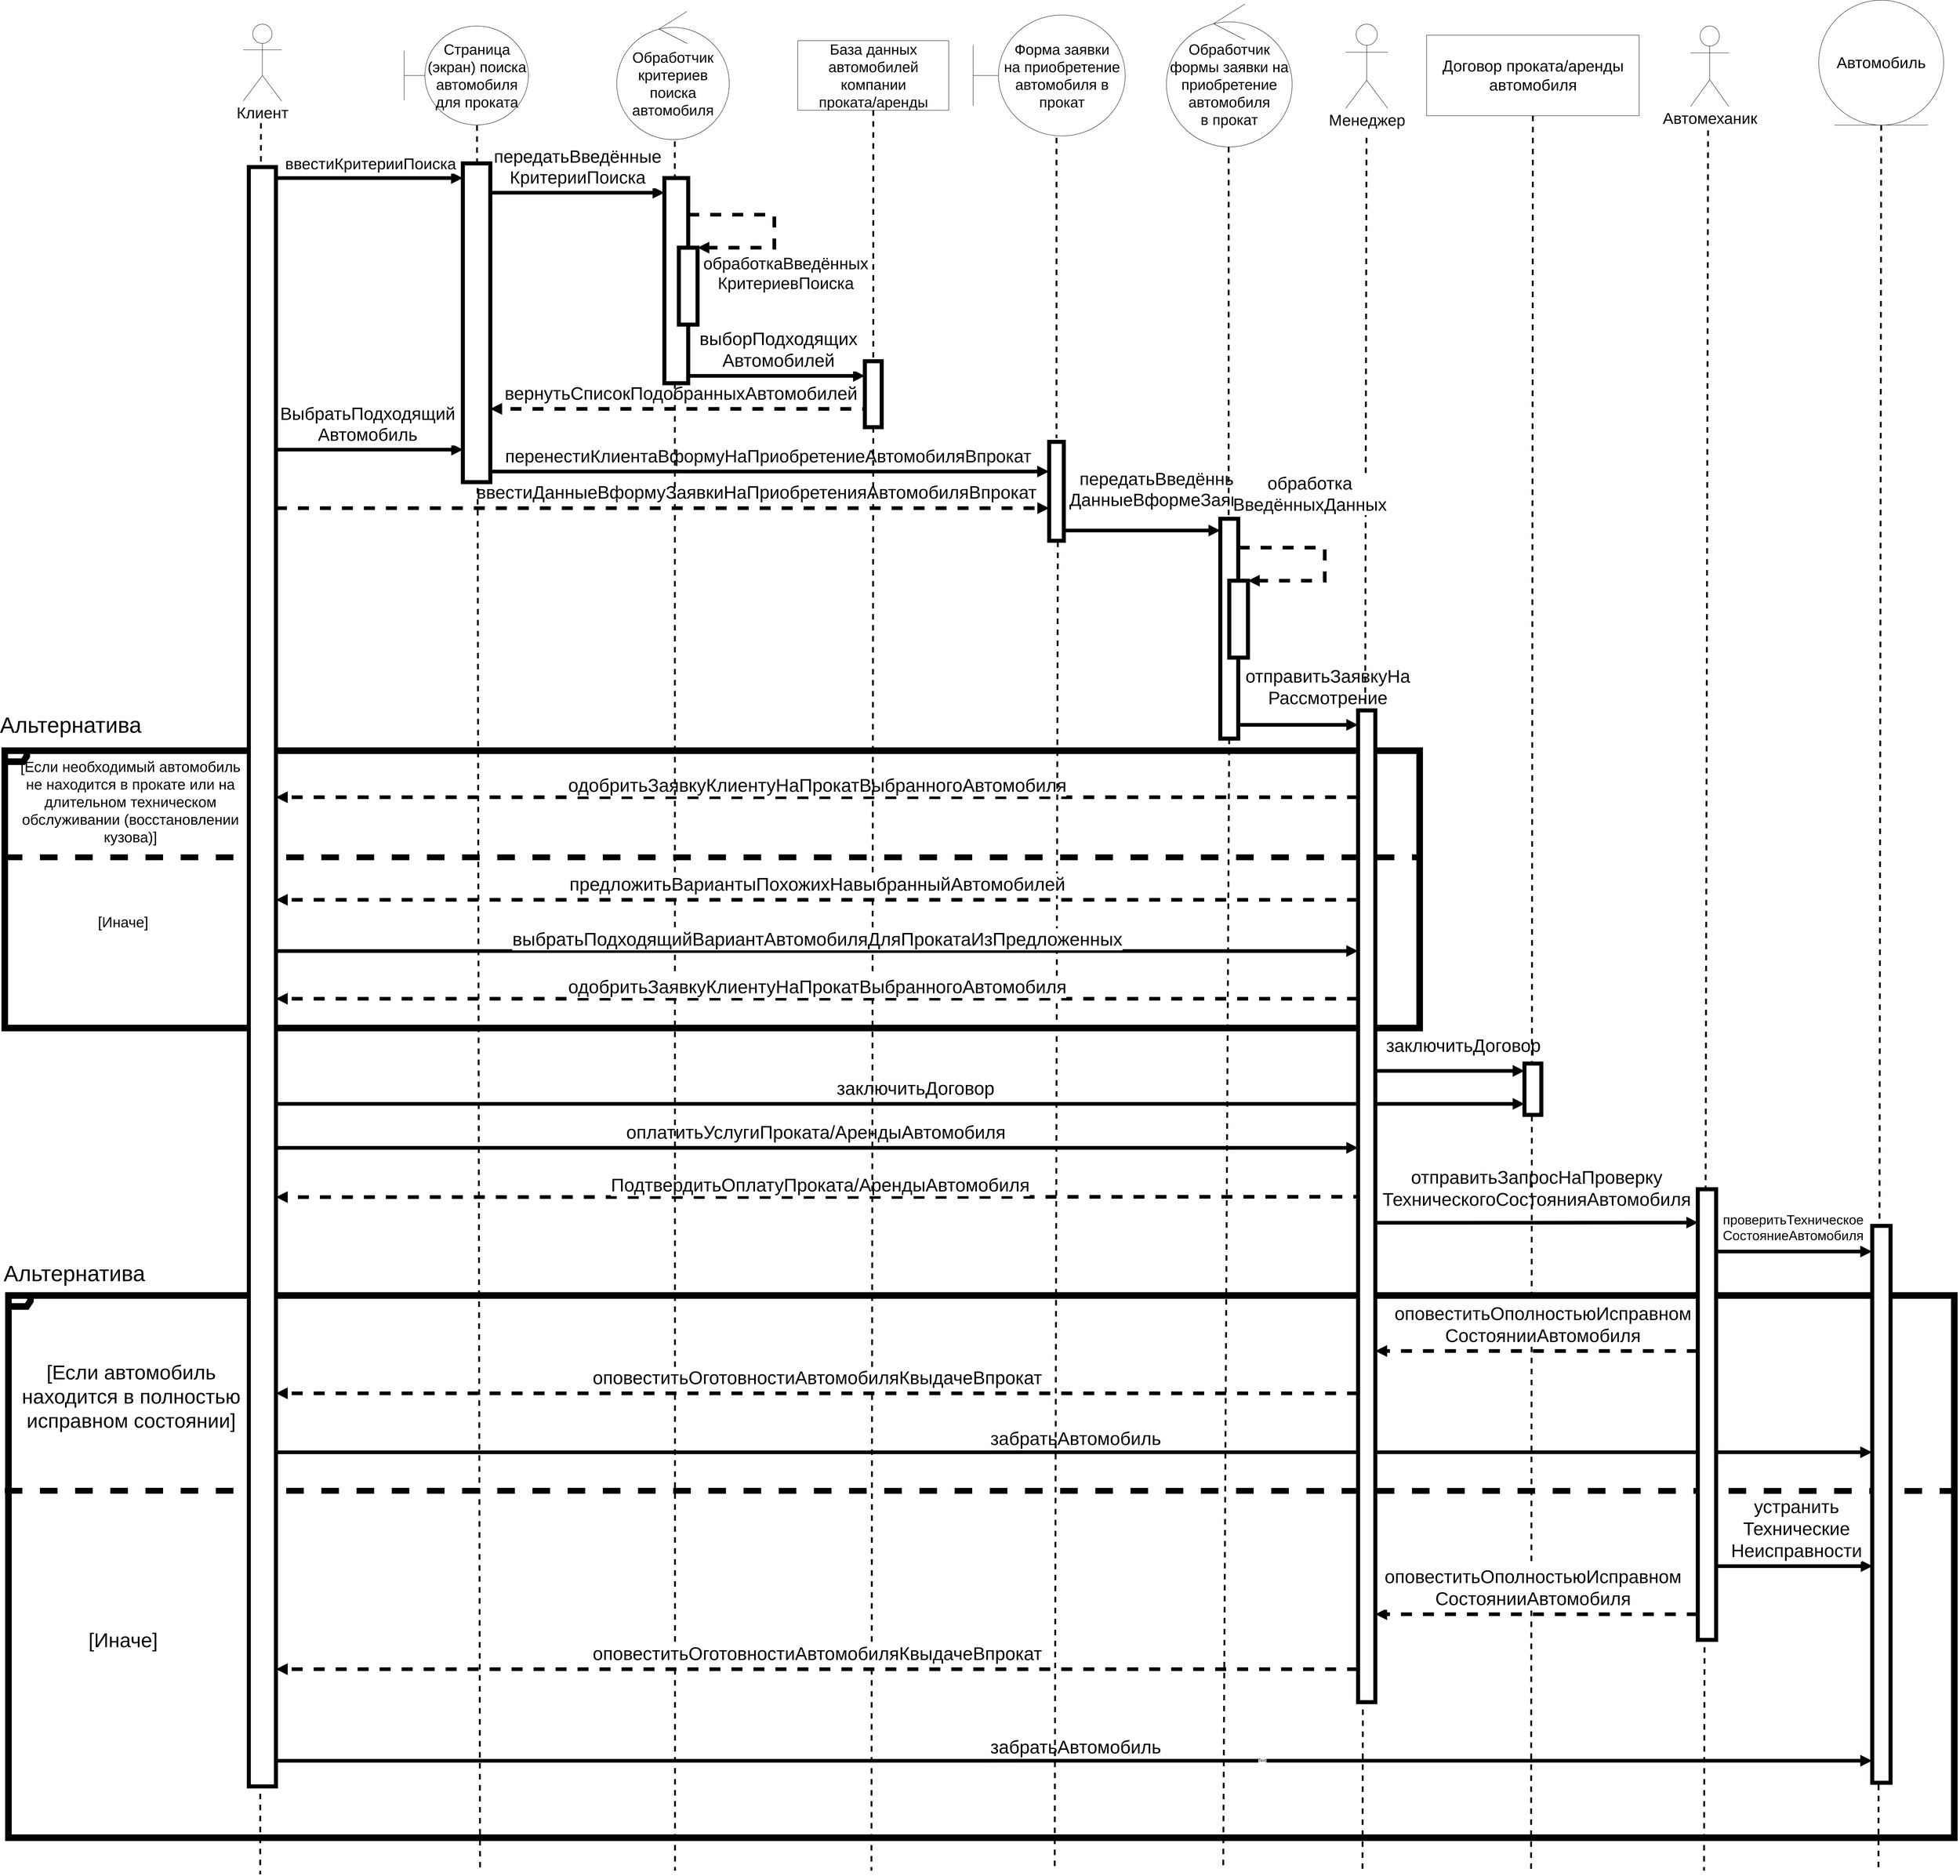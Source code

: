 <mxfile version="11.3.0" type="device" pages="1"><diagram id="gX1VoR7x7VAlLHODaygQ" name="Страница 1"><mxGraphModel dx="5167" dy="3719" grid="1" gridSize="10" guides="1" tooltips="1" connect="1" arrows="1" fold="1" page="1" pageScale="1" pageWidth="827" pageHeight="1169" math="0" shadow="0"><root><mxCell id="0"/><mxCell id="1" parent="0"/><mxCell id="f2EjbHFri4rJf8i0ut6s-56" value="" style="shape=umlFrame;whiteSpace=wrap;html=1;shadow=0;labelBackgroundColor=none;strokeWidth=18;fontSize=24;align=center;" parent="1" vertex="1"><mxGeometry x="-790" y="3310" width="5310" height="1480" as="geometry"/></mxCell><mxCell id="f2EjbHFri4rJf8i0ut6s-41" value="&lt;font style=&quot;font-size: 50px&quot;&gt;забратьАвтомобиль&lt;/font&gt;" style="html=1;verticalAlign=bottom;endArrow=block;strokeWidth=10;entryX=0;entryY=0.927;entryDx=0;entryDy=0;entryPerimeter=0;" parent="1" edge="1"><mxGeometry x="0.002" y="5" width="80" relative="1" as="geometry"><mxPoint x="-60" y="4580" as="sourcePoint"/><mxPoint x="4295.5" y="4579.849" as="targetPoint"/><Array as="points"><mxPoint x="230" y="4580"/></Array><mxPoint as="offset"/></mxGeometry></mxCell><mxCell id="-R9rkraYXA0kACGz4MSM-13" value="Text" style="text;html=1;resizable=0;points=[];align=center;verticalAlign=middle;labelBackgroundColor=#ffffff;" parent="f2EjbHFri4rJf8i0ut6s-41" vertex="1" connectable="0"><mxGeometry x="0.235" y="1" relative="1" as="geometry"><mxPoint x="1" as="offset"/></mxGeometry></mxCell><mxCell id="-R9rkraYXA0kACGz4MSM-12" value="&lt;font style=&quot;font-size: 50px&quot;&gt;забратьАвтомобиль&lt;/font&gt;" style="html=1;verticalAlign=bottom;endArrow=block;strokeWidth=10;entryX=0;entryY=0.927;entryDx=0;entryDy=0;entryPerimeter=0;" parent="1" edge="1"><mxGeometry x="0.002" y="5" width="80" relative="1" as="geometry"><mxPoint x="-60" y="3738" as="sourcePoint"/><mxPoint x="4295.5" y="3737.849" as="targetPoint"/><Array as="points"><mxPoint x="230" y="3738"/></Array><mxPoint as="offset"/></mxGeometry></mxCell><mxCell id="f2EjbHFri4rJf8i0ut6s-44" value="" style="shape=umlFrame;whiteSpace=wrap;html=1;strokeWidth=18;perimeterSpacing=0;align=center;fontSize=24;verticalAlign=middle;spacingTop=2;spacing=2;fontStyle=0;labelBackgroundColor=none;labelBorderColor=none;shadow=0;" parent="1" vertex="1"><mxGeometry x="-800" y="1823" width="3861" height="757" as="geometry"/></mxCell><mxCell id="PE_EPqYZ7Q-n4IBTrRWY-9" value="&lt;font style=&quot;font-size: 43px&quot;&gt;ввестиКритерииПоиска&lt;/font&gt;" style="html=1;verticalAlign=bottom;endArrow=block;strokeWidth=10;" parent="1" source="f2EjbHFri4rJf8i0ut6s-106" target="f2EjbHFri4rJf8i0ut6s-79" edge="1"><mxGeometry x="0.051" y="14" width="80" relative="1" as="geometry"><mxPoint y="260" as="sourcePoint"/><mxPoint x="490" y="260" as="targetPoint"/><Array as="points"><mxPoint x="250" y="260"/></Array><mxPoint x="-10" y="4" as="offset"/></mxGeometry></mxCell><mxCell id="PE_EPqYZ7Q-n4IBTrRWY-16" value="&lt;font style=&quot;font-size: 49px&quot;&gt;выборПодходящих&lt;br&gt;Автомобилей&lt;/font&gt;" style="html=1;verticalAlign=bottom;endArrow=block;strokeWidth=10;" parent="1" target="f2EjbHFri4rJf8i0ut6s-81" edge="1"><mxGeometry x="0.024" y="10" width="80" relative="1" as="geometry"><mxPoint x="1060" y="800" as="sourcePoint"/><mxPoint x="1570" y="800" as="targetPoint"/><Array as="points"><mxPoint x="1209.5" y="800"/></Array><mxPoint x="1" as="offset"/></mxGeometry></mxCell><mxCell id="PE_EPqYZ7Q-n4IBTrRWY-18" value="&lt;font style=&quot;font-size: 48px&quot;&gt;передатьВведённые&lt;br&gt;КритерииПоиска&lt;/font&gt;" style="html=1;verticalAlign=bottom;endArrow=block;strokeWidth=10;" parent="1" target="f2EjbHFri4rJf8i0ut6s-80" edge="1"><mxGeometry x="-0.008" y="10" width="80" relative="1" as="geometry"><mxPoint x="530" y="300" as="sourcePoint"/><mxPoint x="1030.0" y="300" as="targetPoint"/><Array as="points"><mxPoint x="660" y="300"/></Array><mxPoint as="offset"/></mxGeometry></mxCell><mxCell id="PE_EPqYZ7Q-n4IBTrRWY-21" value="&lt;font style=&quot;font-size: 49px&quot;&gt;вернутьСписокПодобранныхАвтомобилей&lt;/font&gt;" style="html=1;verticalAlign=bottom;endArrow=block;dashed=1;strokeWidth=10;" parent="1" target="f2EjbHFri4rJf8i0ut6s-79" edge="1"><mxGeometry x="0.005" y="-10" width="80" relative="1" as="geometry"><mxPoint x="1570" y="890" as="sourcePoint"/><mxPoint x="490" y="890" as="targetPoint"/><Array as="points"><mxPoint x="620" y="890"/></Array><mxPoint as="offset"/></mxGeometry></mxCell><mxCell id="PE_EPqYZ7Q-n4IBTrRWY-26" value="&lt;font style=&quot;font-size: 48px&quot;&gt;перенестиКлиентаВформуНаПриобретениеАвтомобиляВпрокат&lt;/font&gt;" style="html=1;verticalAlign=bottom;endArrow=block;strokeWidth=10;" parent="1" source="f2EjbHFri4rJf8i0ut6s-79" edge="1"><mxGeometry x="-0.007" y="10" width="80" relative="1" as="geometry"><mxPoint x="490" y="1061" as="sourcePoint"/><mxPoint x="2049.5" y="1061" as="targetPoint"/><Array as="points"><mxPoint x="990" y="1061"/></Array><mxPoint x="1" as="offset"/></mxGeometry></mxCell><mxCell id="PE_EPqYZ7Q-n4IBTrRWY-32" value="&lt;font style=&quot;font-size: 49px&quot;&gt;ввестиДанныеВформуЗаявкиНаПриобретенияАвтомобиляВпрокат&lt;/font&gt;" style="html=1;verticalAlign=bottom;endArrow=block;strokeWidth=10;dashed=1;" parent="1" source="f2EjbHFri4rJf8i0ut6s-106" target="f2EjbHFri4rJf8i0ut6s-84" edge="1"><mxGeometry x="0.242" y="11" width="80" relative="1" as="geometry"><mxPoint y="1161" as="sourcePoint"/><mxPoint x="2070" y="1160" as="targetPoint"/><Array as="points"><mxPoint x="1680" y="1161"/></Array><mxPoint as="offset"/></mxGeometry></mxCell><mxCell id="PE_EPqYZ7Q-n4IBTrRWY-36" value="&lt;font style=&quot;font-size: 49px&quot;&gt;отправитьЗаявкуНа&lt;br&gt;Рассмотрение&lt;/font&gt;" style="html=1;verticalAlign=bottom;endArrow=block;strokeWidth=10;" parent="1" source="f2EjbHFri4rJf8i0ut6s-86" target="f2EjbHFri4rJf8i0ut6s-94" edge="1"><mxGeometry x="0.492" y="43" width="80" relative="1" as="geometry"><mxPoint x="2540" y="1752.5" as="sourcePoint"/><mxPoint x="2910" y="1752" as="targetPoint"/><Array as="points"><mxPoint x="2589" y="1752.5"/></Array><mxPoint y="1" as="offset"/></mxGeometry></mxCell><mxCell id="PE_EPqYZ7Q-n4IBTrRWY-37" value="&lt;font style=&quot;font-size: 50px&quot;&gt;одобритьЗаявкуКлиентуНаПрокатВыбранногоАвтомобиля&lt;/font&gt;" style="html=1;verticalAlign=bottom;endArrow=block;dashed=1;strokeWidth=10;" parent="1" source="f2EjbHFri4rJf8i0ut6s-94" target="f2EjbHFri4rJf8i0ut6s-106" edge="1"><mxGeometry width="80" relative="1" as="geometry"><mxPoint x="2920" y="1950" as="sourcePoint"/><mxPoint y="1950" as="targetPoint"/><Array as="points"><mxPoint x="1190" y="1950"/></Array></mxGeometry></mxCell><mxCell id="PE_EPqYZ7Q-n4IBTrRWY-38" value="&lt;font style=&quot;font-size: 49px&quot;&gt;заключитьДоговор&lt;/font&gt;" style="html=1;verticalAlign=bottom;endArrow=block;strokeWidth=10;" parent="1" target="f2EjbHFri4rJf8i0ut6s-95" edge="1"><mxGeometry x="0.179" y="37" width="80" relative="1" as="geometry"><mxPoint x="2940" y="2697" as="sourcePoint"/><mxPoint x="3230" y="2619.5" as="targetPoint"/><Array as="points"><mxPoint x="3190" y="2697"/></Array><mxPoint as="offset"/></mxGeometry></mxCell><mxCell id="PE_EPqYZ7Q-n4IBTrRWY-39" value="&lt;font style=&quot;font-size: 50px&quot;&gt;заключитьДоговор&lt;/font&gt;" style="html=1;verticalAlign=bottom;endArrow=block;strokeWidth=10;" parent="1" edge="1"><mxGeometry x="0.025" y="10" width="80" relative="1" as="geometry"><mxPoint x="-60.0" y="2787" as="sourcePoint"/><mxPoint x="3347.0" y="2787" as="targetPoint"/><Array as="points"><mxPoint x="1590" y="2787"/></Array><mxPoint x="-1" as="offset"/></mxGeometry></mxCell><mxCell id="PE_EPqYZ7Q-n4IBTrRWY-40" value="&lt;font style=&quot;font-size: 50px&quot;&gt;оплатитьУслугиПроката/АрендыАвтомобиля&lt;/font&gt;" style="html=1;verticalAlign=bottom;endArrow=block;strokeWidth=10;" parent="1" edge="1"><mxGeometry x="-0.003" y="10" width="80" relative="1" as="geometry"><mxPoint x="-60" y="2907" as="sourcePoint"/><mxPoint x="2893" y="2907" as="targetPoint"/><Array as="points"><mxPoint x="1250" y="2907"/></Array><mxPoint x="1" as="offset"/></mxGeometry></mxCell><mxCell id="f2EjbHFri4rJf8i0ut6s-4" value="&lt;font style=&quot;font-size: 50px&quot;&gt;ПодтвердитьОплатуПроката/АрендыАвтомобиля&lt;/font&gt;" style="html=1;verticalAlign=bottom;endArrow=block;dashed=1;strokeWidth=10;" parent="1" edge="1"><mxGeometry width="80" relative="1" as="geometry"><mxPoint x="2910" y="3040.5" as="sourcePoint"/><mxPoint x="-60" y="3041.5" as="targetPoint"/><Array as="points"><mxPoint x="150" y="3041.5"/></Array></mxGeometry></mxCell><mxCell id="f2EjbHFri4rJf8i0ut6s-5" value="&lt;font style=&quot;font-size: 50px&quot;&gt;отправитьЗапросНаПроверку&lt;br&gt;ТехническогоСостоянияАвтомобиля&lt;/font&gt;" style="html=1;verticalAlign=bottom;endArrow=block;strokeWidth=10;entryX=0.02;entryY=0.074;entryDx=0;entryDy=0;entryPerimeter=0;" parent="1" target="f2EjbHFri4rJf8i0ut6s-100" edge="1"><mxGeometry x="-0.001" y="31" width="80" relative="1" as="geometry"><mxPoint x="2940" y="3111.5" as="sourcePoint"/><mxPoint x="3716.5" y="3110.5" as="targetPoint"/><Array as="points"><mxPoint x="3145.5" y="3111.5"/></Array><mxPoint as="offset"/></mxGeometry></mxCell><mxCell id="f2EjbHFri4rJf8i0ut6s-6" value="&lt;font style=&quot;font-size: 36px&quot;&gt;проверитьТехническое&lt;br&gt;СостояниеАвтомобиля&lt;/font&gt;" style="html=1;verticalAlign=bottom;endArrow=block;strokeWidth=10;" parent="1" edge="1"><mxGeometry x="-0.013" y="20" width="80" relative="1" as="geometry"><mxPoint x="3870" y="3190" as="sourcePoint"/><mxPoint x="4295.5" y="3190" as="targetPoint"/><mxPoint as="offset"/></mxGeometry></mxCell><mxCell id="f2EjbHFri4rJf8i0ut6s-11" value="&lt;span style=&quot;font-size: 40px&quot;&gt;База данных &lt;br&gt;автомобилей &lt;br&gt;компании &lt;br&gt;проката/аренды&lt;/span&gt;" style="html=1;strokeWidth=1;" parent="1" vertex="1"><mxGeometry x="1364" y="-115" width="412" height="190" as="geometry"/></mxCell><mxCell id="f2EjbHFri4rJf8i0ut6s-12" value="" style="html=1;verticalAlign=bottom;endArrow=none;dashed=1;endSize=8;strokeWidth=5;exitX=0.5;exitY=1;exitDx=0;exitDy=0;endFill=0;" parent="1" source="f2EjbHFri4rJf8i0ut6s-81" edge="1"><mxGeometry relative="1" as="geometry"><mxPoint x="1740" y="490" as="sourcePoint"/><mxPoint x="1565" y="4880" as="targetPoint"/></mxGeometry></mxCell><mxCell id="PE_EPqYZ7Q-n4IBTrRWY-33" value="&lt;font style=&quot;font-size: 48px&quot;&gt;передатьВведённые&lt;br&gt;ДанныеВформеЗаявки&lt;/font&gt;" style="html=1;verticalAlign=bottom;endArrow=block;strokeWidth=10;" parent="1" source="f2EjbHFri4rJf8i0ut6s-84" target="f2EjbHFri4rJf8i0ut6s-86" edge="1"><mxGeometry x="0.265" y="52" width="80" relative="1" as="geometry"><mxPoint x="2070" y="1221" as="sourcePoint"/><mxPoint x="2540" y="1220" as="targetPoint"/><Array as="points"><mxPoint x="2180" y="1222"/></Array><mxPoint x="1" as="offset"/></mxGeometry></mxCell><mxCell id="f2EjbHFri4rJf8i0ut6s-13" value="&lt;font style=&quot;font-size: 43px&quot;&gt;Клиент&lt;/font&gt;" style="shape=umlActor;verticalLabelPosition=bottom;labelBackgroundColor=#ffffff;verticalAlign=top;html=1;strokeWidth=1;" parent="1" vertex="1"><mxGeometry x="-149.5" y="-160" width="105" height="210" as="geometry"/></mxCell><mxCell id="f2EjbHFri4rJf8i0ut6s-16" value="" style="html=1;verticalAlign=bottom;endArrow=none;dashed=1;endSize=8;strokeWidth=5;endFill=0;" parent="1" edge="1"><mxGeometry relative="1" as="geometry"><mxPoint x="-101" y="110" as="sourcePoint"/><mxPoint x="-103" y="4890" as="targetPoint"/></mxGeometry></mxCell><mxCell id="f2EjbHFri4rJf8i0ut6s-17" value="&lt;font style=&quot;font-size: 40px&quot;&gt;Страница &lt;br&gt;(экран) поиска автомобиля для проката&lt;/font&gt;" style="shape=umlBoundary;whiteSpace=wrap;html=1;strokeWidth=1;" parent="1" vertex="1"><mxGeometry x="290" y="-155" width="339" height="270" as="geometry"/></mxCell><mxCell id="f2EjbHFri4rJf8i0ut6s-18" value="" style="html=1;verticalAlign=bottom;endArrow=none;dashed=1;endSize=8;strokeWidth=5;exitX=0.586;exitY=1.004;exitDx=0;exitDy=0;exitPerimeter=0;endFill=0;" parent="1" source="f2EjbHFri4rJf8i0ut6s-17" edge="1"><mxGeometry relative="1" as="geometry"><mxPoint x="500" y="220" as="sourcePoint"/><mxPoint x="497" y="4880" as="targetPoint"/></mxGeometry></mxCell><mxCell id="f2EjbHFri4rJf8i0ut6s-19" value="&lt;font style=&quot;font-size: 40px&quot;&gt;Обработчик критериев поиска автомобиля&lt;/font&gt;" style="ellipse;shape=umlControl;whiteSpace=wrap;html=1;strokeWidth=1;" parent="1" vertex="1"><mxGeometry x="870" y="-195" width="307" height="350" as="geometry"/></mxCell><mxCell id="f2EjbHFri4rJf8i0ut6s-20" value="" style="html=1;verticalAlign=bottom;endArrow=none;dashed=1;endSize=8;strokeWidth=5;exitX=0.516;exitY=1.014;exitDx=0;exitDy=0;exitPerimeter=0;endFill=0;" parent="1" source="f2EjbHFri4rJf8i0ut6s-19" edge="1"><mxGeometry relative="1" as="geometry"><mxPoint x="1140" y="290" as="sourcePoint"/><mxPoint x="1029" y="4880" as="targetPoint"/></mxGeometry></mxCell><mxCell id="f2EjbHFri4rJf8i0ut6s-22" value="&lt;span style=&quot;font-size: 40px&quot;&gt;Форма заявки&lt;br&gt;на приобретение автомобиля в прокат&lt;/span&gt;" style="shape=umlBoundary;whiteSpace=wrap;html=1;strokeWidth=1;" parent="1" vertex="1"><mxGeometry x="1842.5" y="-185" width="415" height="330" as="geometry"/></mxCell><mxCell id="f2EjbHFri4rJf8i0ut6s-23" value="" style="html=1;verticalAlign=bottom;endArrow=none;dashed=1;endSize=8;strokeWidth=5;exitX=0.591;exitY=1.009;exitDx=0;exitDy=0;exitPerimeter=0;endFill=0;" parent="1" source="f2EjbHFri4rJf8i0ut6s-84" edge="1"><mxGeometry relative="1" as="geometry"><mxPoint x="2060" y="240" as="sourcePoint"/><mxPoint x="2065" y="4880" as="targetPoint"/></mxGeometry></mxCell><mxCell id="f2EjbHFri4rJf8i0ut6s-26" value="&lt;font style=&quot;font-size: 40px&quot;&gt;Обработчик формы заявки на приобретение автомобиля &lt;br&gt;в прокат&lt;/font&gt;" style="ellipse;shape=umlControl;whiteSpace=wrap;html=1;strokeWidth=1;" parent="1" vertex="1"><mxGeometry x="2370" y="-215" width="343" height="390" as="geometry"/></mxCell><mxCell id="f2EjbHFri4rJf8i0ut6s-27" value="" style="html=1;verticalAlign=bottom;endArrow=none;dashed=1;endSize=8;strokeWidth=5;exitX=0.495;exitY=1;exitDx=0;exitDy=0;exitPerimeter=0;endFill=0;" parent="1" source="f2EjbHFri4rJf8i0ut6s-86" edge="1"><mxGeometry relative="1" as="geometry"><mxPoint x="2500" y="490" as="sourcePoint"/><mxPoint x="2525" y="4870" as="targetPoint"/></mxGeometry></mxCell><mxCell id="f2EjbHFri4rJf8i0ut6s-28" value="&lt;font style=&quot;font-size: 43px&quot;&gt;Менеджер&lt;/font&gt;" style="shape=umlActor;verticalLabelPosition=bottom;labelBackgroundColor=#ffffff;verticalAlign=top;html=1;strokeWidth=1;" parent="1" vertex="1"><mxGeometry x="2859" y="-160" width="115" height="230" as="geometry"/></mxCell><mxCell id="f2EjbHFri4rJf8i0ut6s-29" value="" style="html=1;verticalAlign=bottom;endArrow=none;dashed=1;endSize=8;strokeWidth=5;endFill=0;" parent="1" edge="1"><mxGeometry relative="1" as="geometry"><mxPoint x="2916" y="150" as="sourcePoint"/><mxPoint x="2905" y="4880" as="targetPoint"/></mxGeometry></mxCell><mxCell id="f2EjbHFri4rJf8i0ut6s-30" value="&lt;span style=&quot;font-size: 43px&quot;&gt;Договор проката/аренды&lt;br&gt;автомобиля&lt;/span&gt;" style="html=1;strokeWidth=1;" parent="1" vertex="1"><mxGeometry x="3080" y="-130" width="580" height="220" as="geometry"/></mxCell><mxCell id="f2EjbHFri4rJf8i0ut6s-31" value="" style="html=1;verticalAlign=bottom;endArrow=none;dashed=1;endSize=8;strokeWidth=5;exitX=0.5;exitY=1;exitDx=0;exitDy=0;endFill=0;" parent="1" source="f2EjbHFri4rJf8i0ut6s-30" edge="1"><mxGeometry relative="1" as="geometry"><mxPoint x="3397.5" y="490" as="sourcePoint"/><mxPoint x="3365" y="4880" as="targetPoint"/></mxGeometry></mxCell><mxCell id="f2EjbHFri4rJf8i0ut6s-32" value="&lt;font style=&quot;font-size: 43px&quot;&gt;Автомеханик&lt;/font&gt;" style="shape=umlActor;verticalLabelPosition=bottom;labelBackgroundColor=#ffffff;verticalAlign=top;html=1;strokeWidth=1;" parent="1" vertex="1"><mxGeometry x="3800" y="-155" width="105" height="220" as="geometry"/></mxCell><mxCell id="f2EjbHFri4rJf8i0ut6s-33" value="" style="html=1;verticalAlign=bottom;endArrow=none;dashed=1;endSize=8;strokeWidth=5;endFill=0;" parent="1" edge="1"><mxGeometry relative="1" as="geometry"><mxPoint x="3848" y="130" as="sourcePoint"/><mxPoint x="3837" y="4880" as="targetPoint"/></mxGeometry></mxCell><mxCell id="f2EjbHFri4rJf8i0ut6s-34" value="&lt;font style=&quot;font-size: 43px&quot;&gt;Автомобиль&lt;/font&gt;" style="ellipse;shape=umlEntity;whiteSpace=wrap;html=1;strokeWidth=1;" parent="1" vertex="1"><mxGeometry x="4150" y="-225.5" width="341" height="341" as="geometry"/></mxCell><mxCell id="f2EjbHFri4rJf8i0ut6s-35" value="" style="html=1;verticalAlign=bottom;endArrow=none;dashed=1;endSize=8;strokeWidth=5;exitX=0.5;exitY=1;exitDx=0;exitDy=0;endFill=0;" parent="1" source="f2EjbHFri4rJf8i0ut6s-34" edge="1"><mxGeometry relative="1" as="geometry"><mxPoint x="4270" y="850" as="sourcePoint"/><mxPoint x="4313" y="4880" as="targetPoint"/></mxGeometry></mxCell><mxCell id="f2EjbHFri4rJf8i0ut6s-38" value="&lt;font style=&quot;font-size: 50px&quot;&gt;оповеститьОполностьюИсправном&lt;br&gt;СостоянииАвтомобиля&lt;/font&gt;" style="html=1;verticalAlign=bottom;endArrow=block;strokeWidth=10;dashed=1;" parent="1" edge="1"><mxGeometry x="-0.035" y="-10" width="80" relative="1" as="geometry"><mxPoint x="3820" y="3461.5" as="sourcePoint"/><mxPoint x="2940" y="3461.5" as="targetPoint"/><mxPoint x="1" as="offset"/></mxGeometry></mxCell><mxCell id="f2EjbHFri4rJf8i0ut6s-40" value="&lt;font style=&quot;font-size: 50px&quot;&gt;оповеститьОготовностиАвтомобиляКвыдачеВпрокат&lt;/font&gt;" style="html=1;verticalAlign=bottom;endArrow=block;strokeWidth=10;dashed=1;" parent="1" edge="1"><mxGeometry x="-0.0" y="-10" width="80" relative="1" as="geometry"><mxPoint x="2893" y="4330" as="sourcePoint"/><mxPoint x="-60" y="4330" as="targetPoint"/><Array as="points"><mxPoint x="50" y="4330"/></Array><mxPoint as="offset"/></mxGeometry></mxCell><mxCell id="f2EjbHFri4rJf8i0ut6s-42" value="&lt;font style=&quot;font-size: 48px&quot;&gt;ВыбратьПодходящий&lt;br&gt;Автомобиль&lt;/font&gt;" style="html=1;verticalAlign=bottom;endArrow=block;strokeWidth=10;entryX=0.007;entryY=0.898;entryDx=0;entryDy=0;entryPerimeter=0;" parent="1" source="f2EjbHFri4rJf8i0ut6s-106" target="f2EjbHFri4rJf8i0ut6s-79" edge="1"><mxGeometry x="-0.02" y="9" width="80" relative="1" as="geometry"><mxPoint y="999" as="sourcePoint"/><mxPoint x="490" y="999" as="targetPoint"/><mxPoint as="offset"/></mxGeometry></mxCell><mxCell id="f2EjbHFri4rJf8i0ut6s-50" value="" style="line;strokeWidth=16;fillColor=none;align=left;verticalAlign=middle;spacingTop=-1;spacingLeft=3;spacingRight=3;rotatable=0;labelPosition=right;points=[];portConstraint=eastwest;dashed=1;fontSize=14;" parent="1" vertex="1"><mxGeometry x="-800" y="2110" width="3856" height="8" as="geometry"/></mxCell><mxCell id="f2EjbHFri4rJf8i0ut6s-51" value="&lt;font style=&quot;font-size: 40px&quot;&gt;[Если необходимый автомобиль не находится в прокате или на длительном техническом обслуживании (восстановлении кузова)]&lt;/font&gt;" style="text;html=1;strokeColor=none;fillColor=none;align=center;verticalAlign=middle;whiteSpace=wrap;rounded=0;dashed=1;" parent="1" vertex="1"><mxGeometry x="-780" y="1896.5" width="646" height="130" as="geometry"/></mxCell><mxCell id="f2EjbHFri4rJf8i0ut6s-53" value="&lt;font style=&quot;font-size: 50px&quot;&gt;предложитьВариантыПохожихНавыбранныйАвтомобилей&lt;/font&gt;" style="html=1;verticalAlign=bottom;endArrow=block;strokeWidth=10;fontSize=24;dashed=1;" parent="1" edge="1"><mxGeometry y="-10" width="80" relative="1" as="geometry"><mxPoint x="2893" y="2230" as="sourcePoint"/><mxPoint x="-60.0" y="2230" as="targetPoint"/><Array as="points"><mxPoint x="750" y="2230"/></Array><mxPoint as="offset"/></mxGeometry></mxCell><mxCell id="f2EjbHFri4rJf8i0ut6s-54" value="&lt;font style=&quot;font-size: 40px&quot;&gt;[Иначе]&lt;/font&gt;" style="text;html=1;strokeColor=none;fillColor=none;align=center;verticalAlign=middle;whiteSpace=wrap;rounded=0;shadow=0;dashed=1;labelBackgroundColor=none;fontSize=24;" parent="1" vertex="1"><mxGeometry x="-497" y="2280" width="40" height="20" as="geometry"/></mxCell><mxCell id="f2EjbHFri4rJf8i0ut6s-64" value="&lt;font style=&quot;font-size: 55px&quot;&gt;[Если автомобиль находится в полностью исправном состоянии]&lt;/font&gt;" style="text;html=1;strokeColor=none;fillColor=none;align=center;verticalAlign=middle;whiteSpace=wrap;rounded=0;shadow=0;labelBackgroundColor=none;fontSize=24;" parent="1" vertex="1"><mxGeometry x="-760" y="3575" width="610" height="20" as="geometry"/></mxCell><mxCell id="f2EjbHFri4rJf8i0ut6s-65" value="" style="endArrow=none;dashed=1;html=1;strokeWidth=16;fontSize=24;entryX=1.001;entryY=0.523;entryDx=0;entryDy=0;entryPerimeter=0;" parent="1" edge="1"><mxGeometry width="50" height="50" relative="1" as="geometry"><mxPoint x="-800" y="3843" as="sourcePoint"/><mxPoint x="4525.31" y="3843.48" as="targetPoint"/></mxGeometry></mxCell><mxCell id="f2EjbHFri4rJf8i0ut6s-66" value="&lt;font style=&quot;font-size: 55px&quot;&gt;[Иначе]&lt;/font&gt;" style="text;html=1;strokeColor=none;fillColor=none;align=center;verticalAlign=middle;whiteSpace=wrap;rounded=0;shadow=0;labelBackgroundColor=none;fontSize=24;" parent="1" vertex="1"><mxGeometry x="-496.786" y="4240" width="40" height="20" as="geometry"/></mxCell><mxCell id="f2EjbHFri4rJf8i0ut6s-68" value="&lt;font style=&quot;font-size: 50px&quot;&gt;устранить&lt;br&gt;Технические&lt;br&gt;Неисправности&lt;/font&gt;" style="html=1;verticalAlign=bottom;endArrow=block;strokeWidth=10;fontSize=24;entryX=0.028;entryY=0.493;entryDx=0;entryDy=0;entryPerimeter=0;" parent="1" edge="1"><mxGeometry x="0.024" y="10" width="80" relative="1" as="geometry"><mxPoint x="3870" y="4048.691" as="sourcePoint"/><mxPoint x="4296.9" y="4048.691" as="targetPoint"/><mxPoint as="offset"/></mxGeometry></mxCell><mxCell id="f2EjbHFri4rJf8i0ut6s-69" value="&lt;font style=&quot;font-size: 50px&quot;&gt;оповеститьОполностьюИсправном&lt;br&gt;СостоянииАвтомобиля&lt;/font&gt;" style="html=1;verticalAlign=bottom;endArrow=block;strokeWidth=10;dashed=1;" parent="1" edge="1"><mxGeometry x="0.025" y="-10" width="80" relative="1" as="geometry"><mxPoint x="3820" y="4180" as="sourcePoint"/><mxPoint x="2940" y="4180.0" as="targetPoint"/><Array as="points"><mxPoint x="3630" y="4180"/></Array><mxPoint x="1" as="offset"/></mxGeometry></mxCell><mxCell id="f2EjbHFri4rJf8i0ut6s-79" value="" style="html=1;points=[];perimeter=orthogonalPerimeter;shadow=0;labelBackgroundColor=none;strokeWidth=11;fontSize=24;align=center;" parent="1" vertex="1"><mxGeometry x="450" y="220" width="75" height="870" as="geometry"/></mxCell><mxCell id="f2EjbHFri4rJf8i0ut6s-80" value="" style="html=1;points=[];perimeter=orthogonalPerimeter;shadow=0;labelBackgroundColor=none;strokeColor=#000000;strokeWidth=11;fontSize=24;align=center;" parent="1" vertex="1"><mxGeometry x="1000" y="260" width="65" height="560" as="geometry"/></mxCell><mxCell id="f2EjbHFri4rJf8i0ut6s-81" value="" style="html=1;points=[];perimeter=orthogonalPerimeter;shadow=0;labelBackgroundColor=none;strokeColor=#000000;strokeWidth=11;fontSize=24;align=center;" parent="1" vertex="1"><mxGeometry x="1547" y="760" width="46" height="180" as="geometry"/></mxCell><mxCell id="f2EjbHFri4rJf8i0ut6s-82" value="" style="html=1;verticalAlign=bottom;endArrow=none;dashed=1;endSize=8;strokeWidth=5;exitX=0.5;exitY=1;exitDx=0;exitDy=0;endFill=0;" parent="1" source="f2EjbHFri4rJf8i0ut6s-11" target="f2EjbHFri4rJf8i0ut6s-81" edge="1"><mxGeometry relative="1" as="geometry"><mxPoint x="1570" y="150" as="sourcePoint"/><mxPoint x="1566" y="3570" as="targetPoint"/></mxGeometry></mxCell><mxCell id="f2EjbHFri4rJf8i0ut6s-84" value="" style="html=1;points=[];perimeter=orthogonalPerimeter;shadow=0;labelBackgroundColor=none;strokeColor=#000000;strokeWidth=11;fontSize=24;align=center;" parent="1" vertex="1"><mxGeometry x="2050" y="980" width="40" height="270" as="geometry"/></mxCell><mxCell id="f2EjbHFri4rJf8i0ut6s-85" value="" style="html=1;verticalAlign=bottom;endArrow=none;dashed=1;endSize=8;strokeWidth=5;endFill=0;" parent="1" edge="1"><mxGeometry relative="1" as="geometry"><mxPoint x="2070" y="150" as="sourcePoint"/><mxPoint x="2070" y="970" as="targetPoint"/></mxGeometry></mxCell><mxCell id="f2EjbHFri4rJf8i0ut6s-86" value="" style="html=1;points=[];perimeter=orthogonalPerimeter;shadow=0;labelBackgroundColor=none;strokeColor=#000000;strokeWidth=11;fontSize=24;align=center;" parent="1" vertex="1"><mxGeometry x="2517" y="1190" width="49" height="600" as="geometry"/></mxCell><mxCell id="f2EjbHFri4rJf8i0ut6s-87" value="" style="html=1;verticalAlign=bottom;endArrow=none;dashed=1;endSize=8;strokeWidth=5;exitX=0.495;exitY=1;exitDx=0;exitDy=0;exitPerimeter=0;endFill=0;" parent="1" source="f2EjbHFri4rJf8i0ut6s-26" target="f2EjbHFri4rJf8i0ut6s-86" edge="1"><mxGeometry relative="1" as="geometry"><mxPoint x="2539.99" y="210.0" as="sourcePoint"/><mxPoint x="2530" y="3560.0" as="targetPoint"/></mxGeometry></mxCell><mxCell id="f2EjbHFri4rJf8i0ut6s-94" value="" style="html=1;points=[];perimeter=orthogonalPerimeter;shadow=0;labelBackgroundColor=none;strokeColor=#000000;strokeWidth=11;fontSize=24;align=center;" parent="1" vertex="1"><mxGeometry x="2893" y="1713" width="47" height="2707" as="geometry"/></mxCell><mxCell id="f2EjbHFri4rJf8i0ut6s-95" value="" style="html=1;points=[];perimeter=orthogonalPerimeter;shadow=0;labelBackgroundColor=none;strokeColor=#000000;strokeWidth=11;fontSize=24;align=center;" parent="1" vertex="1"><mxGeometry x="3347" y="2677" width="46" height="140" as="geometry"/></mxCell><mxCell id="f2EjbHFri4rJf8i0ut6s-100" value="" style="html=1;points=[];perimeter=orthogonalPerimeter;shadow=0;labelBackgroundColor=none;strokeColor=#000000;strokeWidth=11;fontSize=24;align=center;" parent="1" vertex="1"><mxGeometry x="3820" y="3020" width="50" height="1230" as="geometry"/></mxCell><mxCell id="f2EjbHFri4rJf8i0ut6s-102" value="" style="html=1;points=[];perimeter=orthogonalPerimeter;shadow=0;labelBackgroundColor=none;strokeColor=#000000;strokeWidth=11;fontSize=24;align=center;" parent="1" vertex="1"><mxGeometry x="4296" y="3120" width="50" height="1520" as="geometry"/></mxCell><mxCell id="f2EjbHFri4rJf8i0ut6s-106" value="" style="html=1;points=[];perimeter=orthogonalPerimeter;shadow=0;labelBackgroundColor=none;strokeColor=#000000;strokeWidth=11;fontSize=24;align=center;" parent="1" vertex="1"><mxGeometry x="-134" y="230" width="74" height="4420" as="geometry"/></mxCell><mxCell id="f2EjbHFri4rJf8i0ut6s-117" value="" style="html=1;points=[];perimeter=orthogonalPerimeter;shadow=0;labelBackgroundColor=none;strokeColor=#000000;strokeWidth=11;fontSize=24;align=center;" parent="1" vertex="1"><mxGeometry x="1039.5" y="450" width="51" height="210" as="geometry"/></mxCell><mxCell id="f2EjbHFri4rJf8i0ut6s-118" value="&lt;font style=&quot;font-size: 45px&quot;&gt;обработкаВведённых&lt;br&gt;КритериевПоиска&lt;/font&gt;" style="edgeStyle=orthogonalEdgeStyle;html=1;align=center;spacingLeft=2;endArrow=block;rounded=0;entryX=1;entryY=0;dashed=1;strokeWidth=10;fontSize=24;" parent="1" source="f2EjbHFri4rJf8i0ut6s-80" target="f2EjbHFri4rJf8i0ut6s-117" edge="1"><mxGeometry x="0.216" y="76" relative="1" as="geometry"><mxPoint x="1155" y="360" as="sourcePoint"/><Array as="points"><mxPoint x="1300" y="360"/><mxPoint x="1300" y="450"/></Array><mxPoint x="30" y="-6" as="offset"/></mxGeometry></mxCell><mxCell id="f2EjbHFri4rJf8i0ut6s-119" value="&lt;font style=&quot;font-size: 48px&quot;&gt;обработка&lt;br&gt;ВведённыхДанных&lt;/font&gt;" style="edgeStyle=orthogonalEdgeStyle;html=1;align=center;spacingLeft=2;endArrow=block;rounded=0;entryX=1;entryY=0;dashed=1;strokeWidth=10;fontSize=24;" parent="1" target="f2EjbHFri4rJf8i0ut6s-120" edge="1"><mxGeometry x="-0.123" y="78" relative="1" as="geometry"><mxPoint x="2567" y="1268.714" as="sourcePoint"/><Array as="points"><mxPoint x="2802" y="1269"/><mxPoint x="2802" y="1359"/></Array><mxPoint x="-41" y="-69" as="offset"/></mxGeometry></mxCell><mxCell id="f2EjbHFri4rJf8i0ut6s-120" value="" style="html=1;points=[];perimeter=orthogonalPerimeter;shadow=0;labelBackgroundColor=none;strokeColor=#000000;strokeWidth=11;fontSize=24;align=center;" parent="1" vertex="1"><mxGeometry x="2541.5" y="1359" width="51" height="210" as="geometry"/></mxCell><mxCell id="-R9rkraYXA0kACGz4MSM-1" value="&lt;font style=&quot;font-size: 50px&quot;&gt;выбратьПодходящийВариантАвтомобиляДляПрокатаИзПредложенных&lt;/font&gt;" style="html=1;verticalAlign=bottom;endArrow=block;exitX=1.014;exitY=0.596;exitDx=0;exitDy=0;exitPerimeter=0;strokeWidth=10;" parent="1" edge="1"><mxGeometry width="80" relative="1" as="geometry"><mxPoint x="-58.964" y="2369.82" as="sourcePoint"/><mxPoint x="2893" y="2369.82" as="targetPoint"/></mxGeometry></mxCell><mxCell id="-R9rkraYXA0kACGz4MSM-2" value="&lt;font style=&quot;font-size: 50px&quot;&gt;одобритьЗаявкуКлиентуНаПрокатВыбранногоАвтомобиля&lt;/font&gt;" style="html=1;verticalAlign=bottom;endArrow=block;dashed=1;strokeWidth=10;" parent="1" edge="1"><mxGeometry width="80" relative="1" as="geometry"><mxPoint x="2893" y="2500" as="sourcePoint"/><mxPoint x="-60" y="2500" as="targetPoint"/><Array as="points"><mxPoint x="1190" y="2500"/></Array></mxGeometry></mxCell><mxCell id="-R9rkraYXA0kACGz4MSM-3" value="&lt;font style=&quot;font-size: 60px&quot;&gt;Альтернатива&lt;/font&gt;" style="text;html=1;strokeColor=none;fillColor=none;align=center;verticalAlign=middle;whiteSpace=wrap;rounded=0;" parent="1" vertex="1"><mxGeometry x="-640" y="1743" width="40" height="20" as="geometry"/></mxCell><mxCell id="-R9rkraYXA0kACGz4MSM-10" value="&lt;font style=&quot;font-size: 60px&quot;&gt;Альтернатива&lt;/font&gt;" style="text;html=1;strokeColor=none;fillColor=none;align=center;verticalAlign=middle;whiteSpace=wrap;rounded=0;" parent="1" vertex="1"><mxGeometry x="-630" y="3240" width="40" height="20" as="geometry"/></mxCell><mxCell id="-R9rkraYXA0kACGz4MSM-11" value="&lt;font style=&quot;font-size: 50px&quot;&gt;оповеститьОготовностиАвтомобиляКвыдачеВпрокат&lt;/font&gt;" style="html=1;verticalAlign=bottom;endArrow=block;strokeWidth=10;dashed=1;" parent="1" edge="1"><mxGeometry x="-0.0" y="-10" width="80" relative="1" as="geometry"><mxPoint x="2893" y="3577" as="sourcePoint"/><mxPoint x="-60" y="3577" as="targetPoint"/><Array as="points"><mxPoint x="50" y="3577"/></Array><mxPoint as="offset"/></mxGeometry></mxCell></root></mxGraphModel></diagram></mxfile>